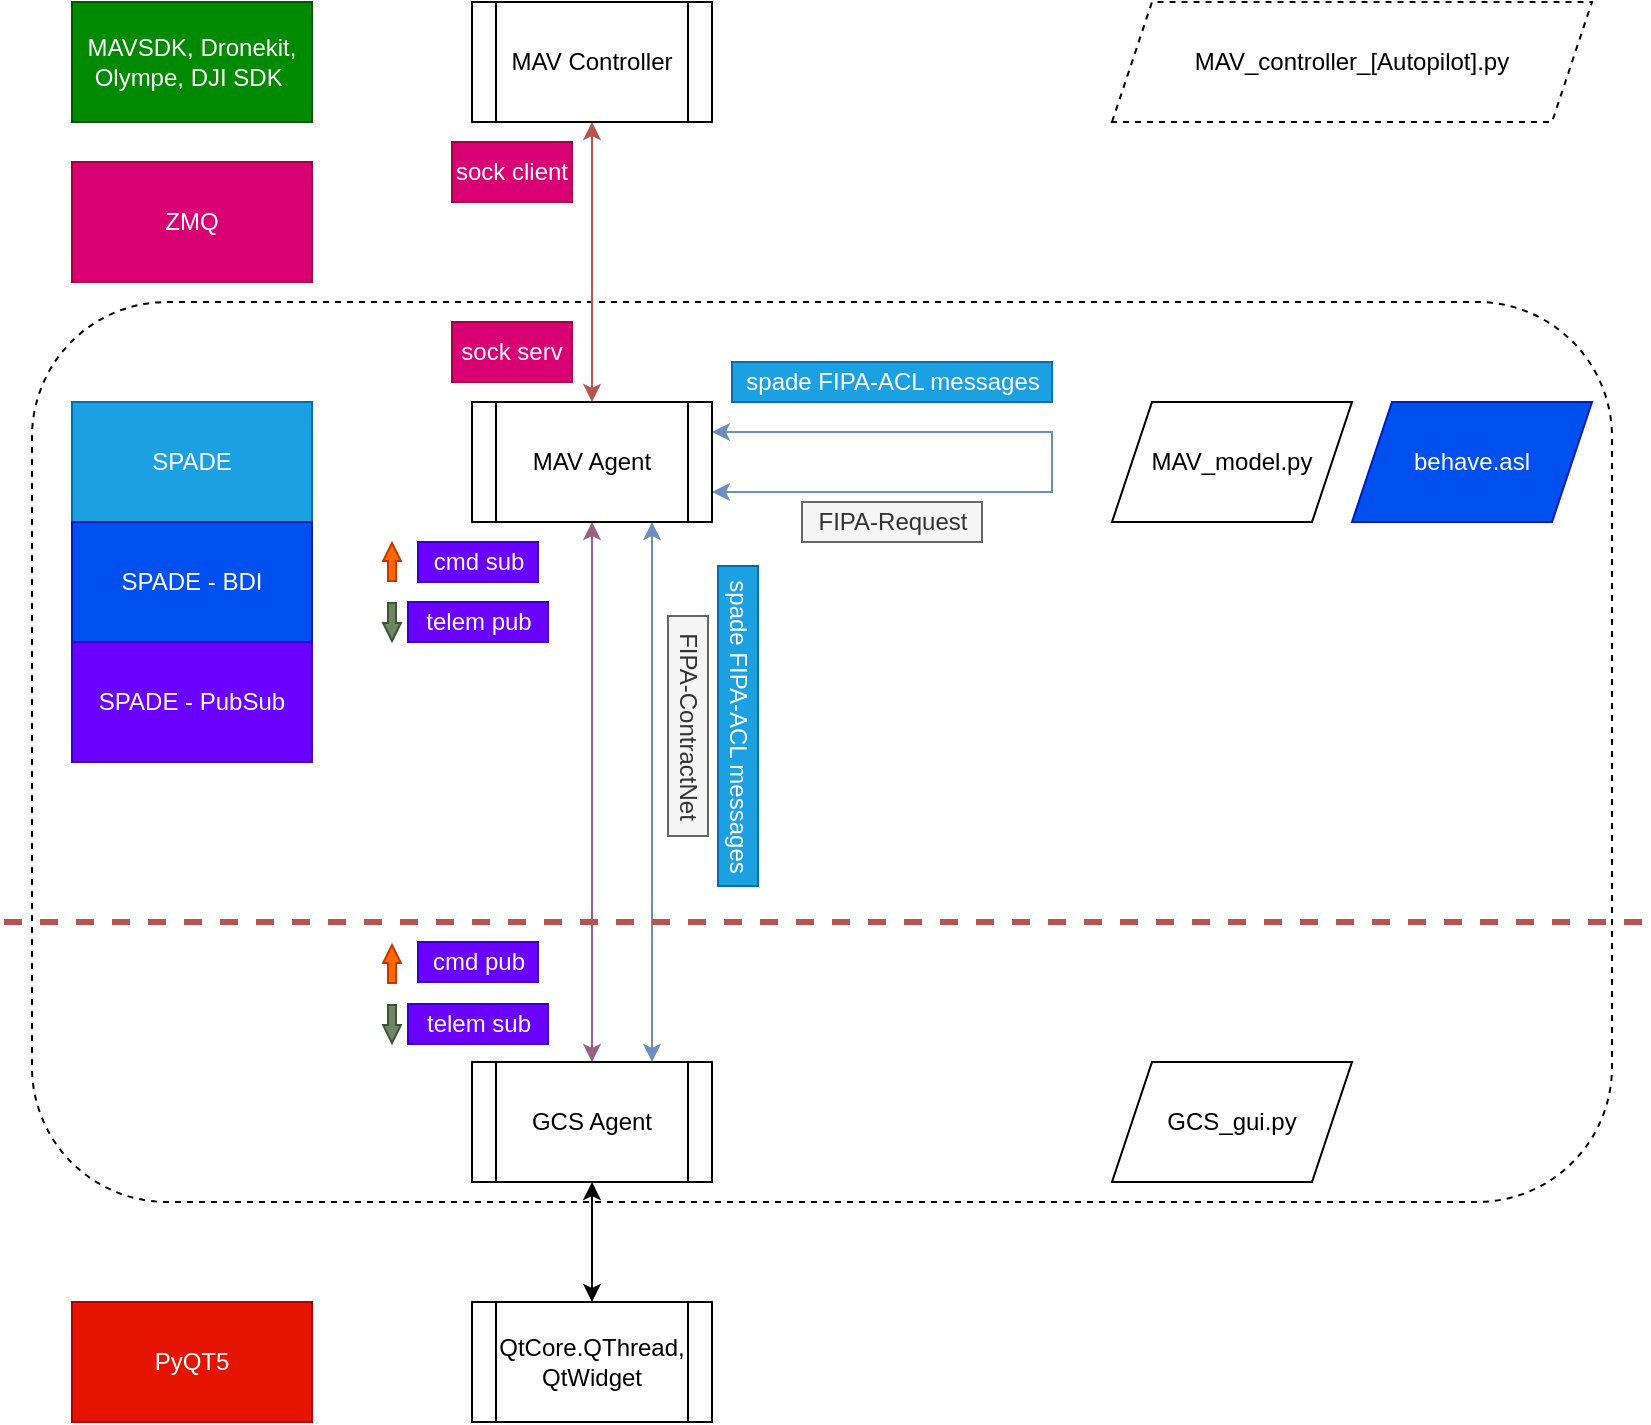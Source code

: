 <mxfile version="16.2.2" type="device"><diagram id="j_WjTpLmzF4c4-vDB-kd" name="Page-1"><mxGraphModel dx="1286" dy="801" grid="1" gridSize="10" guides="1" tooltips="1" connect="1" arrows="1" fold="1" page="1" pageScale="1" pageWidth="827" pageHeight="1169" math="0" shadow="0"><root><mxCell id="0"/><mxCell id="1" parent="0"/><mxCell id="EzEWFIaW7_7GmZS3QZGL-59" value="" style="rounded=1;whiteSpace=wrap;html=1;dashed=1;fillColor=none;sketch=0;strokeWidth=1;perimeterSpacing=1;glass=0;" vertex="1" parent="1"><mxGeometry x="20" y="270" width="790" height="450" as="geometry"/></mxCell><mxCell id="EzEWFIaW7_7GmZS3QZGL-1" value="PyQT5" style="rounded=0;whiteSpace=wrap;html=1;fillColor=#e51400;fontColor=#ffffff;strokeColor=#B20000;" vertex="1" parent="1"><mxGeometry x="40" y="770" width="120" height="60" as="geometry"/></mxCell><mxCell id="EzEWFIaW7_7GmZS3QZGL-4" value="QtCore.QThread,&lt;br&gt;QtWidget" style="shape=process;whiteSpace=wrap;html=1;backgroundOutline=1;" vertex="1" parent="1"><mxGeometry x="240" y="770" width="120" height="60" as="geometry"/></mxCell><mxCell id="EzEWFIaW7_7GmZS3QZGL-25" style="edgeStyle=orthogonalEdgeStyle;rounded=0;orthogonalLoop=1;jettySize=auto;html=1;exitX=0.5;exitY=1;exitDx=0;exitDy=0;entryX=0.5;entryY=0;entryDx=0;entryDy=0;startArrow=classic;startFill=1;" edge="1" parent="1" source="EzEWFIaW7_7GmZS3QZGL-5" target="EzEWFIaW7_7GmZS3QZGL-4"><mxGeometry relative="1" as="geometry"><mxPoint x="300" y="715" as="sourcePoint"/></mxGeometry></mxCell><mxCell id="EzEWFIaW7_7GmZS3QZGL-50" style="edgeStyle=orthogonalEdgeStyle;rounded=0;orthogonalLoop=1;jettySize=auto;html=1;exitX=0.5;exitY=0;exitDx=0;exitDy=0;entryX=0.5;entryY=1;entryDx=0;entryDy=0;startArrow=classic;startFill=1;fillColor=#e6d0de;strokeColor=#996185;gradientColor=#d5739d;" edge="1" parent="1" source="EzEWFIaW7_7GmZS3QZGL-5" target="EzEWFIaW7_7GmZS3QZGL-9"><mxGeometry relative="1" as="geometry"/></mxCell><mxCell id="EzEWFIaW7_7GmZS3QZGL-5" value="GCS Agent" style="shape=process;whiteSpace=wrap;html=1;backgroundOutline=1;" vertex="1" parent="1"><mxGeometry x="240" y="650" width="120" height="60" as="geometry"/></mxCell><mxCell id="EzEWFIaW7_7GmZS3QZGL-6" value="SPADE" style="rounded=0;whiteSpace=wrap;html=1;fillColor=#1ba1e2;fontColor=#ffffff;strokeColor=#006EAF;" vertex="1" parent="1"><mxGeometry x="40" y="320" width="120" height="60" as="geometry"/></mxCell><mxCell id="EzEWFIaW7_7GmZS3QZGL-7" value="SPADE - BDI" style="rounded=0;whiteSpace=wrap;html=1;fillColor=#0050ef;fontColor=#ffffff;strokeColor=#001DBC;" vertex="1" parent="1"><mxGeometry x="40" y="380" width="120" height="60" as="geometry"/></mxCell><mxCell id="EzEWFIaW7_7GmZS3QZGL-8" value="SPADE - PubSub" style="rounded=0;whiteSpace=wrap;html=1;fillColor=#6a00ff;fontColor=#ffffff;strokeColor=#3700CC;" vertex="1" parent="1"><mxGeometry x="40" y="440" width="120" height="60" as="geometry"/></mxCell><mxCell id="EzEWFIaW7_7GmZS3QZGL-24" style="edgeStyle=orthogonalEdgeStyle;rounded=0;orthogonalLoop=1;jettySize=auto;html=1;exitX=0.75;exitY=1;exitDx=0;exitDy=0;entryX=0.75;entryY=0;entryDx=0;entryDy=0;startArrow=classic;startFill=1;fillColor=#dae8fc;strokeColor=#6c8ebf;gradientColor=#7ea6e0;" edge="1" parent="1" source="EzEWFIaW7_7GmZS3QZGL-9" target="EzEWFIaW7_7GmZS3QZGL-5"><mxGeometry relative="1" as="geometry"/></mxCell><mxCell id="EzEWFIaW7_7GmZS3QZGL-35" style="edgeStyle=orthogonalEdgeStyle;rounded=0;orthogonalLoop=1;jettySize=auto;html=1;exitX=1;exitY=0.25;exitDx=0;exitDy=0;startArrow=classic;startFill=1;entryX=1;entryY=0.75;entryDx=0;entryDy=0;fillColor=#dae8fc;gradientColor=#7ea6e0;strokeColor=#6c8ebf;" edge="1" parent="1" source="EzEWFIaW7_7GmZS3QZGL-9" target="EzEWFIaW7_7GmZS3QZGL-9"><mxGeometry relative="1" as="geometry"><mxPoint x="390" y="360" as="targetPoint"/><Array as="points"><mxPoint x="530" y="335"/><mxPoint x="530" y="365"/></Array></mxGeometry></mxCell><mxCell id="EzEWFIaW7_7GmZS3QZGL-9" value="MAV Agent" style="shape=process;whiteSpace=wrap;html=1;backgroundOutline=1;" vertex="1" parent="1"><mxGeometry x="240" y="320" width="120" height="60" as="geometry"/></mxCell><mxCell id="EzEWFIaW7_7GmZS3QZGL-23" style="edgeStyle=orthogonalEdgeStyle;rounded=0;orthogonalLoop=1;jettySize=auto;html=1;exitX=0.5;exitY=1;exitDx=0;exitDy=0;entryX=0.5;entryY=0;entryDx=0;entryDy=0;startArrow=classic;startFill=1;fillColor=#f8cecc;strokeColor=#b85450;" edge="1" parent="1" source="EzEWFIaW7_7GmZS3QZGL-11" target="EzEWFIaW7_7GmZS3QZGL-9"><mxGeometry relative="1" as="geometry"/></mxCell><mxCell id="EzEWFIaW7_7GmZS3QZGL-11" value="MAV Controller" style="shape=process;whiteSpace=wrap;html=1;backgroundOutline=1;" vertex="1" parent="1"><mxGeometry x="240" y="120" width="120" height="60" as="geometry"/></mxCell><mxCell id="EzEWFIaW7_7GmZS3QZGL-12" value="MAVSDK, Dronekit,&lt;br&gt;Olympe, DJI SDK&amp;nbsp;" style="rounded=0;whiteSpace=wrap;html=1;fillColor=#008a00;fontColor=#ffffff;strokeColor=#005700;" vertex="1" parent="1"><mxGeometry x="40" y="120" width="120" height="60" as="geometry"/></mxCell><mxCell id="EzEWFIaW7_7GmZS3QZGL-18" value="&lt;span&gt;MAV_controller_[Autopilot].py&lt;/span&gt;" style="shape=parallelogram;perimeter=parallelogramPerimeter;whiteSpace=wrap;html=1;fixedSize=1;dashed=1;" vertex="1" parent="1"><mxGeometry x="560" y="120" width="240" height="60" as="geometry"/></mxCell><mxCell id="EzEWFIaW7_7GmZS3QZGL-19" value="&lt;span&gt;MAV_model.py&lt;/span&gt;" style="shape=parallelogram;perimeter=parallelogramPerimeter;whiteSpace=wrap;html=1;fixedSize=1;" vertex="1" parent="1"><mxGeometry x="560" y="320" width="120" height="60" as="geometry"/></mxCell><mxCell id="EzEWFIaW7_7GmZS3QZGL-20" value="&lt;span&gt;GCS_gui.py&lt;/span&gt;" style="shape=parallelogram;perimeter=parallelogramPerimeter;whiteSpace=wrap;html=1;fixedSize=1;" vertex="1" parent="1"><mxGeometry x="560" y="650" width="120" height="60" as="geometry"/></mxCell><mxCell id="EzEWFIaW7_7GmZS3QZGL-21" value="ZMQ" style="rounded=0;whiteSpace=wrap;html=1;fillColor=#d80073;fontColor=#ffffff;strokeColor=#A50040;" vertex="1" parent="1"><mxGeometry x="40" y="200" width="120" height="60" as="geometry"/></mxCell><mxCell id="EzEWFIaW7_7GmZS3QZGL-26" value="" style="endArrow=none;dashed=1;html=1;rounded=0;strokeWidth=3;fillColor=#f8cecc;gradientColor=#ea6b66;strokeColor=#b85450;" edge="1" parent="1"><mxGeometry width="50" height="50" relative="1" as="geometry"><mxPoint x="6" y="580" as="sourcePoint"/><mxPoint x="826" y="580" as="targetPoint"/></mxGeometry></mxCell><mxCell id="EzEWFIaW7_7GmZS3QZGL-27" value="telem sub" style="text;html=1;align=center;verticalAlign=middle;resizable=0;points=[];autosize=1;strokeColor=#3700CC;fillColor=#6a00ff;fontColor=#ffffff;" vertex="1" parent="1"><mxGeometry x="208" y="621" width="70" height="20" as="geometry"/></mxCell><mxCell id="EzEWFIaW7_7GmZS3QZGL-28" value="telem pub" style="text;html=1;align=center;verticalAlign=middle;resizable=0;points=[];autosize=1;strokeColor=#3700CC;fillColor=#6a00ff;fontColor=#ffffff;rotation=0;" vertex="1" parent="1"><mxGeometry x="208" y="420" width="70" height="20" as="geometry"/></mxCell><mxCell id="EzEWFIaW7_7GmZS3QZGL-29" value="cmd pub" style="text;html=1;align=center;verticalAlign=middle;resizable=0;points=[];autosize=1;strokeColor=#3700CC;fillColor=#6a00ff;fontColor=#ffffff;" vertex="1" parent="1"><mxGeometry x="213" y="590" width="60" height="20" as="geometry"/></mxCell><mxCell id="EzEWFIaW7_7GmZS3QZGL-30" value="cmd sub" style="text;html=1;align=center;verticalAlign=middle;resizable=0;points=[];autosize=1;strokeColor=#3700CC;fillColor=#6a00ff;fontColor=#ffffff;rotation=0;" vertex="1" parent="1"><mxGeometry x="213" y="390" width="60" height="20" as="geometry"/></mxCell><mxCell id="EzEWFIaW7_7GmZS3QZGL-31" value="sock serv" style="text;html=1;strokeColor=#A50040;fillColor=#d80073;align=center;verticalAlign=middle;whiteSpace=wrap;rounded=0;fontColor=#ffffff;" vertex="1" parent="1"><mxGeometry x="230" y="280" width="60" height="30" as="geometry"/></mxCell><mxCell id="EzEWFIaW7_7GmZS3QZGL-32" value="sock client" style="text;html=1;strokeColor=#A50040;fillColor=#d80073;align=center;verticalAlign=middle;whiteSpace=wrap;rounded=0;fontColor=#ffffff;" vertex="1" parent="1"><mxGeometry x="230" y="190" width="60" height="30" as="geometry"/></mxCell><mxCell id="EzEWFIaW7_7GmZS3QZGL-33" value="&lt;span&gt;behave.asl&lt;/span&gt;" style="shape=parallelogram;perimeter=parallelogramPerimeter;whiteSpace=wrap;html=1;fixedSize=1;fillColor=#0050ef;fontColor=#ffffff;strokeColor=#001DBC;" vertex="1" parent="1"><mxGeometry x="680" y="320" width="120" height="60" as="geometry"/></mxCell><mxCell id="EzEWFIaW7_7GmZS3QZGL-37" value="FIPA-Request" style="text;html=1;align=center;verticalAlign=middle;resizable=0;points=[];autosize=1;fillColor=#f5f5f5;strokeColor=#666666;fontColor=#333333;" vertex="1" parent="1"><mxGeometry x="405" y="370" width="90" height="20" as="geometry"/></mxCell><mxCell id="EzEWFIaW7_7GmZS3QZGL-38" value="spade FIPA-ACL messages" style="text;html=1;align=center;verticalAlign=middle;resizable=0;points=[];autosize=1;strokeColor=#006EAF;fillColor=#1ba1e2;fontColor=#ffffff;" vertex="1" parent="1"><mxGeometry x="370" y="300" width="160" height="20" as="geometry"/></mxCell><mxCell id="EzEWFIaW7_7GmZS3QZGL-39" value="FIPA-ContractNet" style="text;html=1;align=center;verticalAlign=middle;resizable=0;points=[];autosize=1;fillColor=#f5f5f5;strokeColor=#666666;fontColor=#333333;rotation=90;" vertex="1" parent="1"><mxGeometry x="293" y="472" width="110" height="20" as="geometry"/></mxCell><mxCell id="EzEWFIaW7_7GmZS3QZGL-43" value="spade FIPA-ACL messages" style="text;html=1;align=center;verticalAlign=middle;resizable=0;points=[];autosize=1;strokeColor=#006EAF;fillColor=#1ba1e2;fontColor=#ffffff;rotation=90;" vertex="1" parent="1"><mxGeometry x="293" y="472" width="160" height="20" as="geometry"/></mxCell><mxCell id="EzEWFIaW7_7GmZS3QZGL-53" value="" style="shape=flexArrow;endArrow=classic;html=1;rounded=0;fillColor=#fa6800;strokeColor=#C73500;endWidth=3.877;endSize=2.647;width=4.027;" edge="1" parent="1"><mxGeometry width="50" height="50" relative="1" as="geometry"><mxPoint x="200" y="410" as="sourcePoint"/><mxPoint x="200" y="390" as="targetPoint"/></mxGeometry></mxCell><mxCell id="EzEWFIaW7_7GmZS3QZGL-56" value="" style="shape=flexArrow;endArrow=classic;html=1;rounded=0;fillColor=#6d8764;strokeColor=#3A5431;endWidth=3.877;endSize=2.647;width=4.027;" edge="1" parent="1"><mxGeometry width="50" height="50" relative="1" as="geometry"><mxPoint x="200" y="420" as="sourcePoint"/><mxPoint x="200" y="440" as="targetPoint"/></mxGeometry></mxCell><mxCell id="EzEWFIaW7_7GmZS3QZGL-57" value="" style="shape=flexArrow;endArrow=classic;html=1;rounded=0;fillColor=#fa6800;strokeColor=#C73500;endWidth=3.877;endSize=2.647;width=4.027;" edge="1" parent="1"><mxGeometry width="50" height="50" relative="1" as="geometry"><mxPoint x="200" y="611" as="sourcePoint"/><mxPoint x="200" y="591" as="targetPoint"/></mxGeometry></mxCell><mxCell id="EzEWFIaW7_7GmZS3QZGL-58" value="" style="shape=flexArrow;endArrow=classic;html=1;rounded=0;fillColor=#6d8764;strokeColor=#3A5431;endWidth=3.877;endSize=2.647;width=4.027;" edge="1" parent="1"><mxGeometry width="50" height="50" relative="1" as="geometry"><mxPoint x="200" y="621" as="sourcePoint"/><mxPoint x="200" y="641" as="targetPoint"/></mxGeometry></mxCell></root></mxGraphModel></diagram></mxfile>